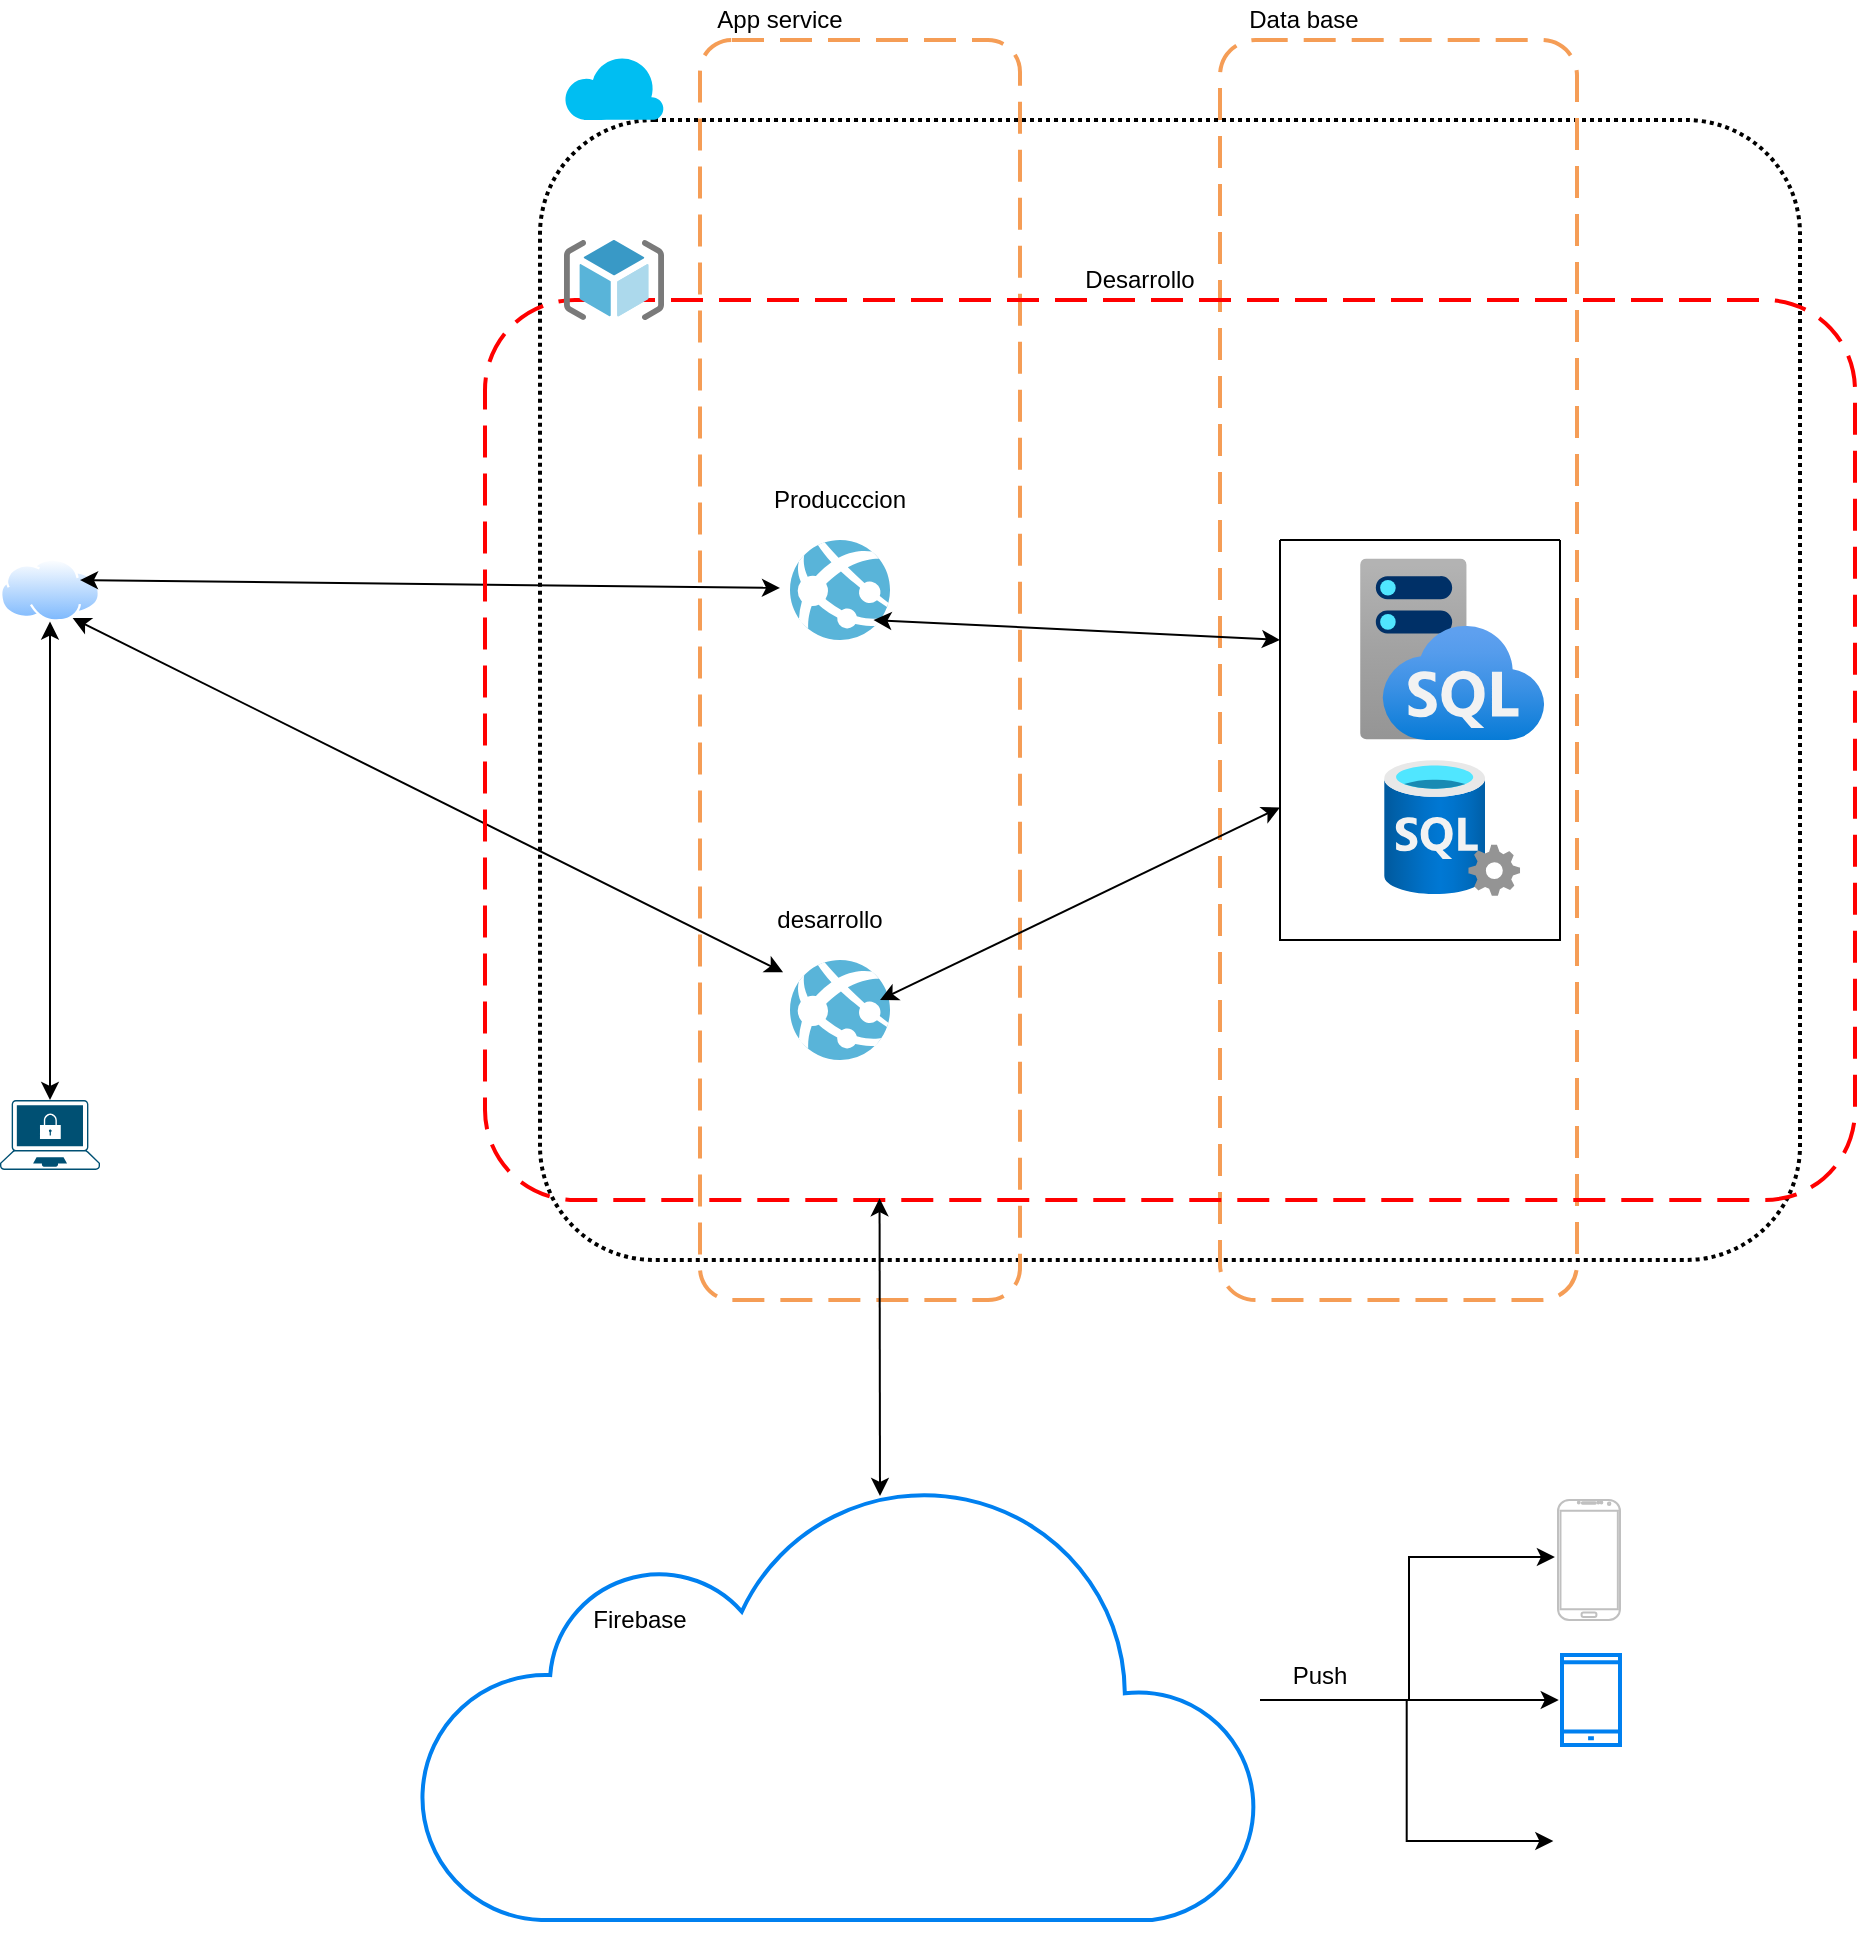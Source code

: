 <mxfile version="15.2.9" type="github">
  <diagram id="bEENNuTrakqQnh5SP-k1" name="Page-1">
    <mxGraphModel dx="2517" dy="901" grid="1" gridSize="10" guides="1" tooltips="1" connect="1" arrows="1" fold="1" page="1" pageScale="1" pageWidth="827" pageHeight="1169" math="0" shadow="0">
      <root>
        <mxCell id="0" />
        <mxCell id="1" parent="0" />
        <mxCell id="5BVvdx5fStq5LfSZesVc-1" value="" style="rounded=1;arcSize=10;dashed=1;fillColor=none;gradientColor=none;dashPattern=1 1;strokeWidth=2;" vertex="1" parent="1">
          <mxGeometry x="-450" y="160" width="630" height="570" as="geometry" />
        </mxCell>
        <mxCell id="5BVvdx5fStq5LfSZesVc-3" value="" style="sketch=0;aspect=fixed;html=1;points=[];align=center;image;fontSize=12;image=img/lib/mscae/App_Services.svg;" vertex="1" parent="1">
          <mxGeometry x="-325" y="370" width="50" height="50" as="geometry" />
        </mxCell>
        <mxCell id="5BVvdx5fStq5LfSZesVc-4" value="" style="verticalLabelPosition=bottom;html=1;verticalAlign=top;align=center;strokeColor=none;fillColor=#00BEF2;shape=mxgraph.azure.cloud;" vertex="1" parent="1">
          <mxGeometry x="-438" y="127.5" width="50" height="32.5" as="geometry" />
        </mxCell>
        <mxCell id="5BVvdx5fStq5LfSZesVc-9" value="" style="rounded=1;arcSize=10;dashed=1;strokeColor=#F59D56;fillColor=none;gradientColor=none;dashPattern=8 4;strokeWidth=2;" vertex="1" parent="1">
          <mxGeometry x="-110" y="120" width="178.5" height="630" as="geometry" />
        </mxCell>
        <mxCell id="5BVvdx5fStq5LfSZesVc-10" value="" style="rounded=1;arcSize=10;dashed=1;strokeColor=#F59D56;fillColor=none;gradientColor=none;dashPattern=8 4;strokeWidth=2;" vertex="1" parent="1">
          <mxGeometry x="-370" y="120" width="160" height="630" as="geometry" />
        </mxCell>
        <mxCell id="5BVvdx5fStq5LfSZesVc-13" value="" style="sketch=0;aspect=fixed;html=1;points=[];align=center;image;fontSize=12;image=img/lib/mscae/App_Services.svg;" vertex="1" parent="1">
          <mxGeometry x="-325" y="580" width="50" height="50" as="geometry" />
        </mxCell>
        <mxCell id="5BVvdx5fStq5LfSZesVc-15" value="Desarrollo" style="text;html=1;strokeColor=none;fillColor=none;align=center;verticalAlign=middle;whiteSpace=wrap;rounded=0;" vertex="1" parent="1">
          <mxGeometry x="-180" y="230" width="60" height="20" as="geometry" />
        </mxCell>
        <mxCell id="5BVvdx5fStq5LfSZesVc-23" value="" style="aspect=fixed;perimeter=ellipsePerimeter;html=1;align=center;shadow=0;dashed=0;spacingTop=3;image;image=img/lib/active_directory/internet_cloud.svg;" vertex="1" parent="1">
          <mxGeometry x="-720" y="379.25" width="50" height="31.5" as="geometry" />
        </mxCell>
        <mxCell id="5BVvdx5fStq5LfSZesVc-24" value="" style="endArrow=classic;startArrow=classic;html=1;" edge="1" parent="1">
          <mxGeometry width="50" height="50" relative="1" as="geometry">
            <mxPoint x="-680" y="390" as="sourcePoint" />
            <mxPoint x="-330" y="394" as="targetPoint" />
          </mxGeometry>
        </mxCell>
        <mxCell id="5BVvdx5fStq5LfSZesVc-26" value="" style="endArrow=classic;startArrow=classic;html=1;exitX=0.75;exitY=1;exitDx=0;exitDy=0;entryX=-0.069;entryY=0.123;entryDx=0;entryDy=0;entryPerimeter=0;" edge="1" parent="1" source="5BVvdx5fStq5LfSZesVc-23" target="5BVvdx5fStq5LfSZesVc-13">
          <mxGeometry width="50" height="50" relative="1" as="geometry">
            <mxPoint x="-470" y="540" as="sourcePoint" />
            <mxPoint x="-420" y="490" as="targetPoint" />
          </mxGeometry>
        </mxCell>
        <mxCell id="5BVvdx5fStq5LfSZesVc-27" value="" style="points=[[0.13,0.02,0],[0.5,0,0],[0.87,0.02,0],[0.885,0.4,0],[0.985,0.985,0],[0.5,1,0],[0.015,0.985,0],[0.115,0.4,0]];verticalLabelPosition=bottom;sketch=0;html=1;verticalAlign=top;aspect=fixed;align=center;pointerEvents=1;shape=mxgraph.cisco19.secure_endpoints;fillColor=#005073;strokeColor=none;" vertex="1" parent="1">
          <mxGeometry x="-720" y="650" width="50" height="35" as="geometry" />
        </mxCell>
        <mxCell id="5BVvdx5fStq5LfSZesVc-28" value="" style="endArrow=classic;startArrow=classic;html=1;entryX=0.5;entryY=1;entryDx=0;entryDy=0;exitX=0.5;exitY=0;exitDx=0;exitDy=0;exitPerimeter=0;" edge="1" parent="1" source="5BVvdx5fStq5LfSZesVc-27" target="5BVvdx5fStq5LfSZesVc-23">
          <mxGeometry width="50" height="50" relative="1" as="geometry">
            <mxPoint x="-580" y="590" as="sourcePoint" />
            <mxPoint x="-530" y="540" as="targetPoint" />
          </mxGeometry>
        </mxCell>
        <mxCell id="5BVvdx5fStq5LfSZesVc-29" value="App service" style="text;html=1;strokeColor=none;fillColor=none;align=center;verticalAlign=middle;whiteSpace=wrap;rounded=0;" vertex="1" parent="1">
          <mxGeometry x="-370" y="100" width="80" height="20" as="geometry" />
        </mxCell>
        <mxCell id="5BVvdx5fStq5LfSZesVc-30" value="Data base" style="text;html=1;strokeColor=none;fillColor=none;align=center;verticalAlign=middle;whiteSpace=wrap;rounded=0;" vertex="1" parent="1">
          <mxGeometry x="-107.92" y="100" width="80" height="20" as="geometry" />
        </mxCell>
        <mxCell id="5BVvdx5fStq5LfSZesVc-31" value="" style="shape=image;html=1;verticalAlign=top;verticalLabelPosition=bottom;labelBackgroundColor=#ffffff;imageAspect=0;aspect=fixed;image=https://cdn1.iconfinder.com/data/icons/system-shade-circles/512/java-128.png" vertex="1" parent="1">
          <mxGeometry x="-298.25" y="620" width="30" height="30" as="geometry" />
        </mxCell>
        <mxCell id="5BVvdx5fStq5LfSZesVc-32" value="" style="shape=image;html=1;verticalAlign=top;verticalLabelPosition=bottom;labelBackgroundColor=#ffffff;imageAspect=0;aspect=fixed;image=https://cdn1.iconfinder.com/data/icons/system-shade-circles/512/java-128.png" vertex="1" parent="1">
          <mxGeometry x="-298.25" y="410" width="30" height="30" as="geometry" />
        </mxCell>
        <mxCell id="5BVvdx5fStq5LfSZesVc-34" value="" style="aspect=fixed;html=1;points=[];align=center;image;fontSize=12;image=img/lib/azure2/databases/SQL_Server.svg;" vertex="1" parent="1">
          <mxGeometry x="-27.92" y="480" width="68" height="68" as="geometry" />
        </mxCell>
        <mxCell id="5BVvdx5fStq5LfSZesVc-35" value="" style="aspect=fixed;html=1;points=[];align=center;image;fontSize=12;image=img/lib/azure2/databases/SQL_Managed_Instance.svg;" vertex="1" parent="1">
          <mxGeometry x="-40" y="379.25" width="92.17" height="90.75" as="geometry" />
        </mxCell>
        <mxCell id="5BVvdx5fStq5LfSZesVc-39" value="" style="swimlane;startSize=0;" vertex="1" parent="1">
          <mxGeometry x="-80" y="370" width="140" height="200" as="geometry" />
        </mxCell>
        <mxCell id="5BVvdx5fStq5LfSZesVc-40" value="" style="endArrow=classic;startArrow=classic;html=1;entryX=0;entryY=0.25;entryDx=0;entryDy=0;exitX=0.5;exitY=0;exitDx=0;exitDy=0;" edge="1" parent="1" source="5BVvdx5fStq5LfSZesVc-32" target="5BVvdx5fStq5LfSZesVc-39">
          <mxGeometry width="50" height="50" relative="1" as="geometry">
            <mxPoint x="-350" y="510" as="sourcePoint" />
            <mxPoint x="-300" y="460" as="targetPoint" />
          </mxGeometry>
        </mxCell>
        <mxCell id="5BVvdx5fStq5LfSZesVc-41" value="" style="endArrow=classic;startArrow=classic;html=1;" edge="1" parent="1" target="5BVvdx5fStq5LfSZesVc-39">
          <mxGeometry width="50" height="50" relative="1" as="geometry">
            <mxPoint x="-280" y="600" as="sourcePoint" />
            <mxPoint x="-300" y="460" as="targetPoint" />
          </mxGeometry>
        </mxCell>
        <mxCell id="5BVvdx5fStq5LfSZesVc-43" value="" style="rounded=1;arcSize=10;dashed=1;strokeColor=#ff0000;fillColor=none;gradientColor=none;dashPattern=8 4;strokeWidth=2;" vertex="1" parent="1">
          <mxGeometry x="-477.5" y="250" width="685" height="450" as="geometry" />
        </mxCell>
        <mxCell id="5BVvdx5fStq5LfSZesVc-44" value="Producccion" style="text;html=1;strokeColor=none;fillColor=none;align=center;verticalAlign=middle;whiteSpace=wrap;rounded=0;" vertex="1" parent="1">
          <mxGeometry x="-340" y="340" width="80" height="20" as="geometry" />
        </mxCell>
        <mxCell id="5BVvdx5fStq5LfSZesVc-45" value="desarrollo" style="text;html=1;strokeColor=none;fillColor=none;align=center;verticalAlign=middle;whiteSpace=wrap;rounded=0;" vertex="1" parent="1">
          <mxGeometry x="-335" y="550" width="60" height="20" as="geometry" />
        </mxCell>
        <mxCell id="5BVvdx5fStq5LfSZesVc-46" value="" style="sketch=0;aspect=fixed;html=1;points=[];align=center;image;fontSize=12;image=img/lib/mscae/ResourceGroup.svg;" vertex="1" parent="1">
          <mxGeometry x="-438" y="220" width="50" height="40" as="geometry" />
        </mxCell>
        <mxCell id="5BVvdx5fStq5LfSZesVc-47" value="" style="shape=image;html=1;verticalAlign=top;verticalLabelPosition=bottom;labelBackgroundColor=#ffffff;imageAspect=0;aspect=fixed;image=https://cdn4.iconfinder.com/data/icons/google-i-o-2016/512/google_firebase-128.png" vertex="1" parent="1">
          <mxGeometry x="-395" y="840" width="60" height="60" as="geometry" />
        </mxCell>
        <mxCell id="5BVvdx5fStq5LfSZesVc-57" value="" style="endArrow=classic;startArrow=classic;html=1;entryX=0.288;entryY=0.998;entryDx=0;entryDy=0;entryPerimeter=0;" edge="1" parent="1" target="5BVvdx5fStq5LfSZesVc-43">
          <mxGeometry width="50" height="50" relative="1" as="geometry">
            <mxPoint x="-280" y="848" as="sourcePoint" />
            <mxPoint x="-278" y="700" as="targetPoint" />
          </mxGeometry>
        </mxCell>
        <mxCell id="5BVvdx5fStq5LfSZesVc-69" style="edgeStyle=orthogonalEdgeStyle;rounded=0;orthogonalLoop=1;jettySize=auto;html=1;entryX=-0.05;entryY=0.475;entryDx=0;entryDy=0;entryPerimeter=0;" edge="1" parent="1" source="5BVvdx5fStq5LfSZesVc-60" target="5BVvdx5fStq5LfSZesVc-63">
          <mxGeometry relative="1" as="geometry" />
        </mxCell>
        <mxCell id="5BVvdx5fStq5LfSZesVc-70" style="edgeStyle=orthogonalEdgeStyle;rounded=0;orthogonalLoop=1;jettySize=auto;html=1;entryX=-0.056;entryY=0.5;entryDx=0;entryDy=0;entryPerimeter=0;" edge="1" parent="1" source="5BVvdx5fStq5LfSZesVc-60" target="5BVvdx5fStq5LfSZesVc-62">
          <mxGeometry relative="1" as="geometry" />
        </mxCell>
        <mxCell id="5BVvdx5fStq5LfSZesVc-71" style="edgeStyle=orthogonalEdgeStyle;rounded=0;orthogonalLoop=1;jettySize=auto;html=1;" edge="1" parent="1" source="5BVvdx5fStq5LfSZesVc-60" target="5BVvdx5fStq5LfSZesVc-65">
          <mxGeometry relative="1" as="geometry" />
        </mxCell>
        <mxCell id="5BVvdx5fStq5LfSZesVc-60" value="" style="html=1;verticalLabelPosition=bottom;align=center;labelBackgroundColor=#ffffff;verticalAlign=top;strokeWidth=2;strokeColor=#0080F0;shadow=0;dashed=0;shape=mxgraph.ios7.icons.cloud;" vertex="1" parent="1">
          <mxGeometry x="-510" y="840" width="420" height="220" as="geometry" />
        </mxCell>
        <mxCell id="5BVvdx5fStq5LfSZesVc-61" value="Firebase" style="text;html=1;strokeColor=none;fillColor=none;align=center;verticalAlign=middle;whiteSpace=wrap;rounded=0;" vertex="1" parent="1">
          <mxGeometry x="-420" y="900" width="40" height="20" as="geometry" />
        </mxCell>
        <mxCell id="5BVvdx5fStq5LfSZesVc-62" value="" style="html=1;verticalLabelPosition=bottom;align=center;labelBackgroundColor=#ffffff;verticalAlign=top;strokeWidth=2;strokeColor=#0080F0;shadow=0;dashed=0;shape=mxgraph.ios7.icons.smartphone;" vertex="1" parent="1">
          <mxGeometry x="61" y="927.5" width="29" height="45" as="geometry" />
        </mxCell>
        <mxCell id="5BVvdx5fStq5LfSZesVc-63" value="" style="verticalLabelPosition=bottom;verticalAlign=top;html=1;shadow=0;dashed=0;strokeWidth=1;shape=mxgraph.android.phone2;strokeColor=#c0c0c0;" vertex="1" parent="1">
          <mxGeometry x="59" y="850" width="31" height="60" as="geometry" />
        </mxCell>
        <mxCell id="5BVvdx5fStq5LfSZesVc-65" value="" style="shape=image;html=1;verticalAlign=top;verticalLabelPosition=bottom;labelBackgroundColor=#ffffff;imageAspect=0;aspect=fixed;image=https://cdn4.iconfinder.com/data/icons/MacBook_Pro/128/leopard.png" vertex="1" parent="1">
          <mxGeometry x="56.67" y="981" width="79" height="79" as="geometry" />
        </mxCell>
        <mxCell id="5BVvdx5fStq5LfSZesVc-66" value="" style="shape=image;html=1;verticalAlign=top;verticalLabelPosition=bottom;labelBackgroundColor=#ffffff;imageAspect=0;aspect=fixed;image=https://cdn3.iconfinder.com/data/icons/humano2/72x72/apps/Internet-explorer.png" vertex="1" parent="1">
          <mxGeometry x="52.17" y="1040" width="32" height="32" as="geometry" />
        </mxCell>
        <mxCell id="5BVvdx5fStq5LfSZesVc-67" value="" style="shape=image;html=1;verticalAlign=top;verticalLabelPosition=bottom;labelBackgroundColor=#ffffff;imageAspect=0;aspect=fixed;image=https://cdn1.iconfinder.com/data/icons/google_jfk_icons_by_carlosjj/128/chrome.png" vertex="1" parent="1">
          <mxGeometry x="84.17" y="1040" width="30" height="30" as="geometry" />
        </mxCell>
        <mxCell id="5BVvdx5fStq5LfSZesVc-68" value="" style="shape=image;html=1;verticalAlign=top;verticalLabelPosition=bottom;labelBackgroundColor=#ffffff;imageAspect=0;aspect=fixed;image=https://cdn3.iconfinder.com/data/icons/logos-brands-3/24/logo_brand_brands_logos_firefox-128.png" vertex="1" parent="1">
          <mxGeometry x="114.17" y="1040" width="30" height="30" as="geometry" />
        </mxCell>
        <mxCell id="5BVvdx5fStq5LfSZesVc-72" value="Push" style="text;html=1;strokeColor=none;fillColor=none;align=center;verticalAlign=middle;whiteSpace=wrap;rounded=0;" vertex="1" parent="1">
          <mxGeometry x="-80" y="927.5" width="40" height="20" as="geometry" />
        </mxCell>
      </root>
    </mxGraphModel>
  </diagram>
</mxfile>
